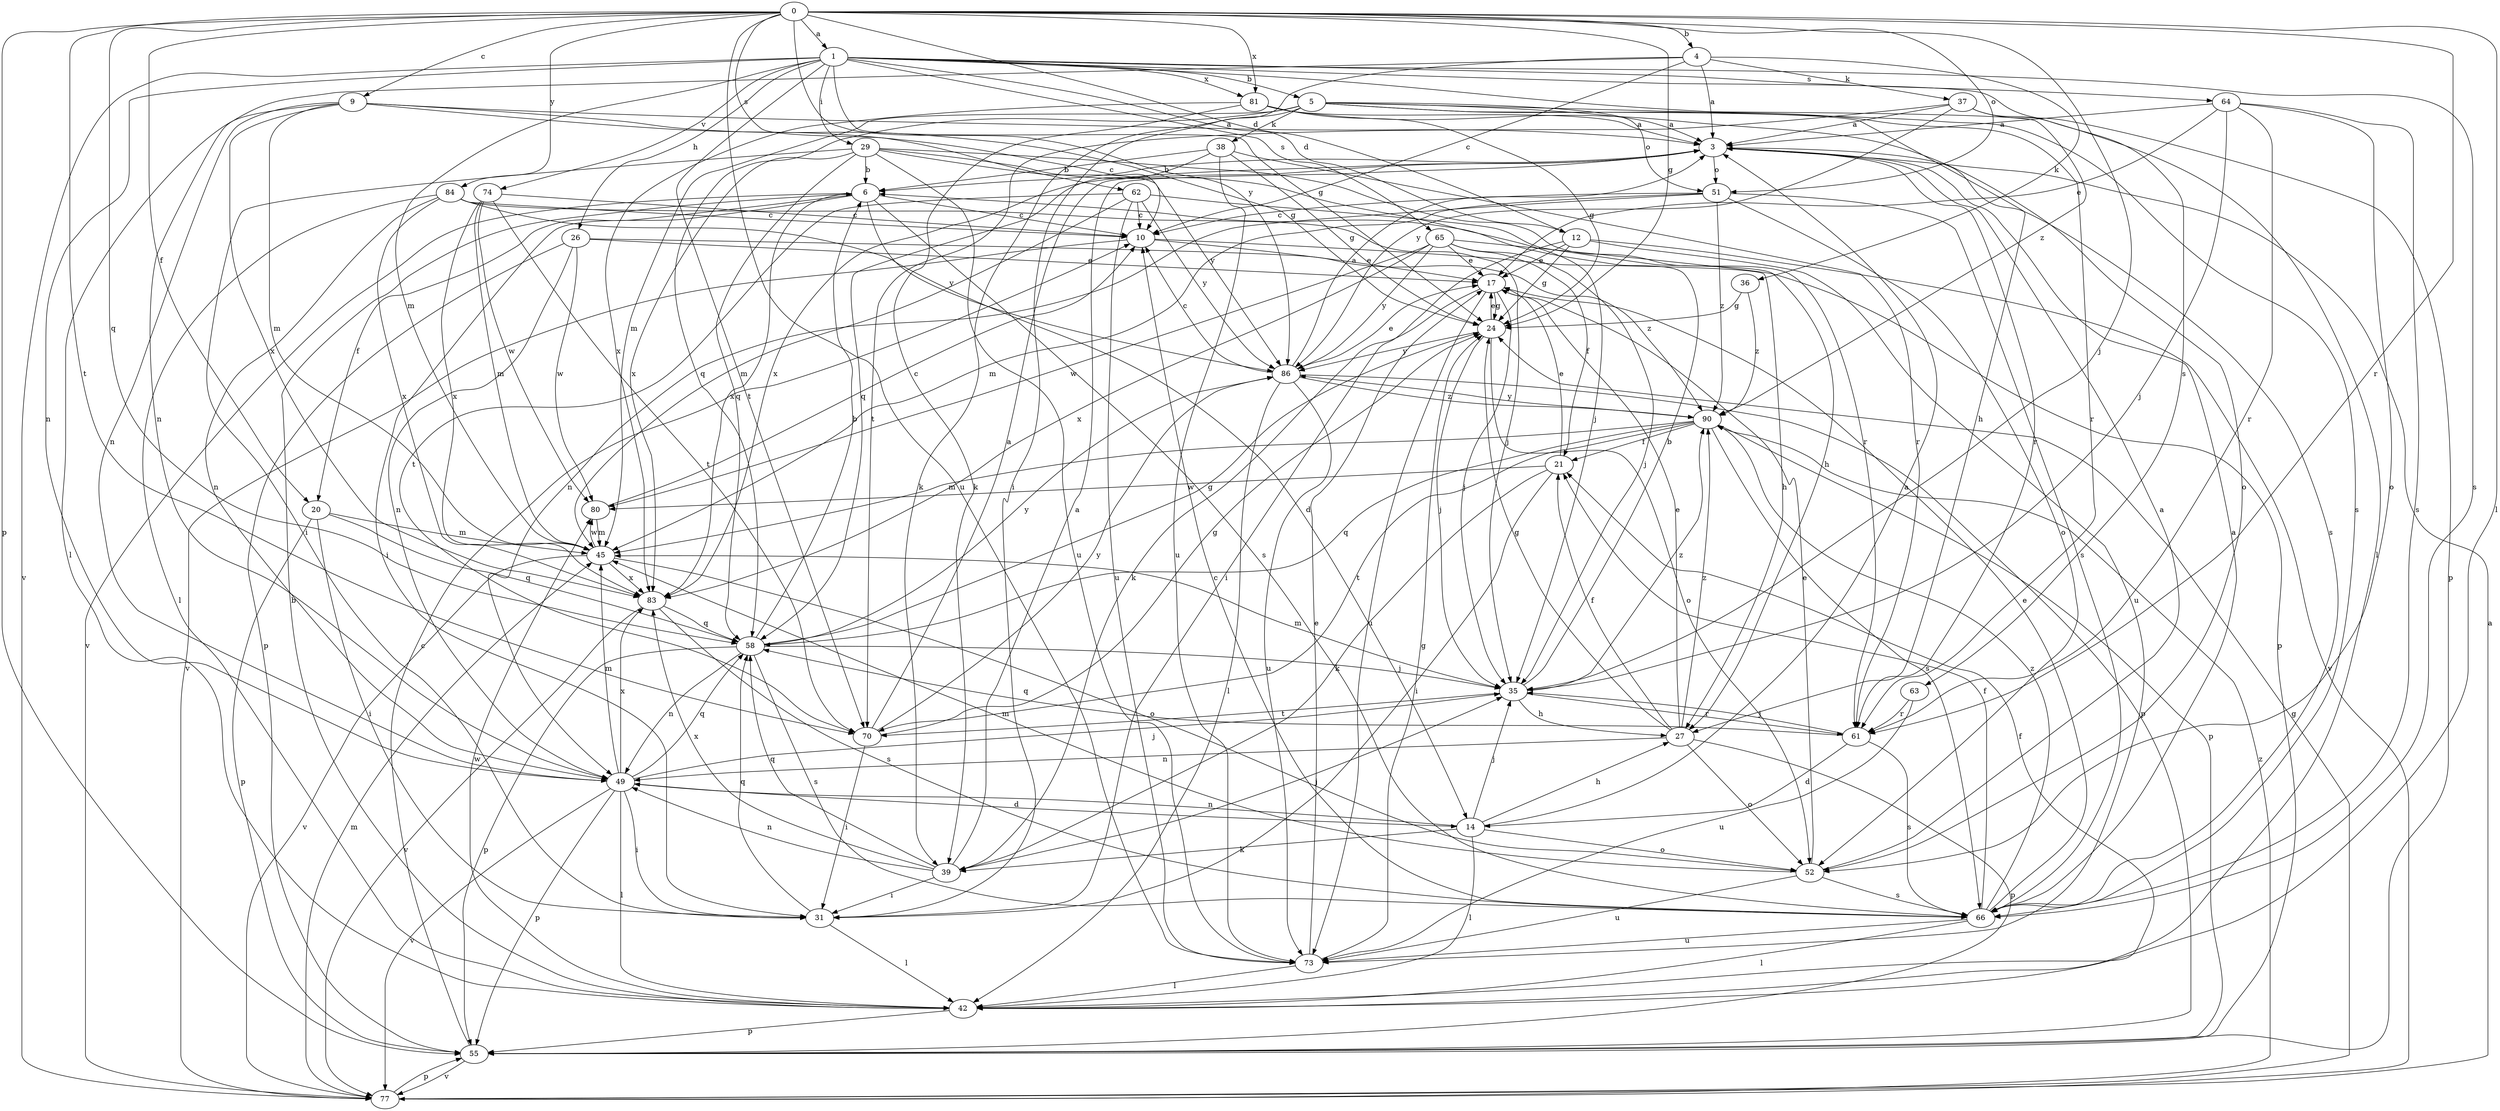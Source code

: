 strict digraph  {
0;
1;
3;
4;
5;
6;
9;
10;
12;
14;
17;
20;
21;
24;
26;
27;
29;
31;
35;
36;
37;
38;
39;
42;
45;
49;
51;
52;
55;
58;
61;
62;
63;
64;
65;
66;
70;
73;
74;
77;
80;
81;
83;
84;
86;
90;
0 -> 1  [label=a];
0 -> 4  [label=b];
0 -> 9  [label=c];
0 -> 12  [label=d];
0 -> 20  [label=f];
0 -> 24  [label=g];
0 -> 35  [label=j];
0 -> 42  [label=l];
0 -> 51  [label=o];
0 -> 55  [label=p];
0 -> 58  [label=q];
0 -> 61  [label=r];
0 -> 62  [label=s];
0 -> 70  [label=t];
0 -> 73  [label=u];
0 -> 81  [label=x];
0 -> 84  [label=y];
0 -> 86  [label=y];
1 -> 5  [label=b];
1 -> 12  [label=d];
1 -> 24  [label=g];
1 -> 26  [label=h];
1 -> 29  [label=i];
1 -> 45  [label=m];
1 -> 49  [label=n];
1 -> 63  [label=s];
1 -> 64  [label=s];
1 -> 65  [label=s];
1 -> 66  [label=s];
1 -> 70  [label=t];
1 -> 74  [label=v];
1 -> 77  [label=v];
1 -> 81  [label=x];
1 -> 90  [label=z];
3 -> 6  [label=b];
3 -> 51  [label=o];
3 -> 61  [label=r];
3 -> 66  [label=s];
3 -> 83  [label=x];
4 -> 3  [label=a];
4 -> 10  [label=c];
4 -> 31  [label=i];
4 -> 36  [label=k];
4 -> 37  [label=k];
4 -> 49  [label=n];
5 -> 3  [label=a];
5 -> 27  [label=h];
5 -> 38  [label=k];
5 -> 39  [label=k];
5 -> 45  [label=m];
5 -> 51  [label=o];
5 -> 58  [label=q];
5 -> 61  [label=r];
5 -> 66  [label=s];
6 -> 10  [label=c];
6 -> 20  [label=f];
6 -> 31  [label=i];
6 -> 66  [label=s];
6 -> 77  [label=v];
6 -> 83  [label=x];
6 -> 86  [label=y];
9 -> 3  [label=a];
9 -> 10  [label=c];
9 -> 24  [label=g];
9 -> 42  [label=l];
9 -> 45  [label=m];
9 -> 49  [label=n];
9 -> 83  [label=x];
10 -> 17  [label=e];
10 -> 27  [label=h];
10 -> 77  [label=v];
12 -> 17  [label=e];
12 -> 24  [label=g];
12 -> 31  [label=i];
12 -> 73  [label=u];
12 -> 77  [label=v];
14 -> 3  [label=a];
14 -> 27  [label=h];
14 -> 35  [label=j];
14 -> 39  [label=k];
14 -> 42  [label=l];
14 -> 49  [label=n];
14 -> 52  [label=o];
17 -> 24  [label=g];
17 -> 35  [label=j];
17 -> 39  [label=k];
17 -> 73  [label=u];
20 -> 31  [label=i];
20 -> 45  [label=m];
20 -> 55  [label=p];
20 -> 58  [label=q];
21 -> 17  [label=e];
21 -> 31  [label=i];
21 -> 39  [label=k];
21 -> 80  [label=w];
24 -> 17  [label=e];
24 -> 35  [label=j];
24 -> 52  [label=o];
24 -> 86  [label=y];
26 -> 17  [label=e];
26 -> 49  [label=n];
26 -> 55  [label=p];
26 -> 80  [label=w];
26 -> 90  [label=z];
27 -> 17  [label=e];
27 -> 21  [label=f];
27 -> 24  [label=g];
27 -> 49  [label=n];
27 -> 52  [label=o];
27 -> 55  [label=p];
27 -> 90  [label=z];
29 -> 6  [label=b];
29 -> 31  [label=i];
29 -> 35  [label=j];
29 -> 58  [label=q];
29 -> 61  [label=r];
29 -> 73  [label=u];
29 -> 83  [label=x];
29 -> 86  [label=y];
31 -> 42  [label=l];
31 -> 58  [label=q];
35 -> 6  [label=b];
35 -> 27  [label=h];
35 -> 45  [label=m];
35 -> 61  [label=r];
35 -> 70  [label=t];
35 -> 90  [label=z];
36 -> 24  [label=g];
36 -> 90  [label=z];
37 -> 3  [label=a];
37 -> 42  [label=l];
37 -> 55  [label=p];
37 -> 70  [label=t];
37 -> 86  [label=y];
38 -> 6  [label=b];
38 -> 24  [label=g];
38 -> 58  [label=q];
38 -> 61  [label=r];
38 -> 73  [label=u];
39 -> 3  [label=a];
39 -> 31  [label=i];
39 -> 35  [label=j];
39 -> 49  [label=n];
39 -> 58  [label=q];
39 -> 83  [label=x];
42 -> 6  [label=b];
42 -> 21  [label=f];
42 -> 55  [label=p];
42 -> 80  [label=w];
45 -> 52  [label=o];
45 -> 77  [label=v];
45 -> 80  [label=w];
45 -> 83  [label=x];
49 -> 14  [label=d];
49 -> 31  [label=i];
49 -> 35  [label=j];
49 -> 42  [label=l];
49 -> 45  [label=m];
49 -> 55  [label=p];
49 -> 58  [label=q];
49 -> 77  [label=v];
49 -> 83  [label=x];
51 -> 10  [label=c];
51 -> 45  [label=m];
51 -> 49  [label=n];
51 -> 52  [label=o];
51 -> 66  [label=s];
51 -> 90  [label=z];
52 -> 3  [label=a];
52 -> 17  [label=e];
52 -> 45  [label=m];
52 -> 66  [label=s];
52 -> 73  [label=u];
55 -> 10  [label=c];
55 -> 77  [label=v];
58 -> 6  [label=b];
58 -> 24  [label=g];
58 -> 35  [label=j];
58 -> 49  [label=n];
58 -> 55  [label=p];
58 -> 66  [label=s];
58 -> 86  [label=y];
61 -> 14  [label=d];
61 -> 35  [label=j];
61 -> 58  [label=q];
61 -> 66  [label=s];
62 -> 10  [label=c];
62 -> 27  [label=h];
62 -> 45  [label=m];
62 -> 70  [label=t];
62 -> 73  [label=u];
62 -> 86  [label=y];
63 -> 61  [label=r];
63 -> 73  [label=u];
64 -> 3  [label=a];
64 -> 17  [label=e];
64 -> 35  [label=j];
64 -> 52  [label=o];
64 -> 61  [label=r];
64 -> 66  [label=s];
65 -> 17  [label=e];
65 -> 21  [label=f];
65 -> 35  [label=j];
65 -> 55  [label=p];
65 -> 80  [label=w];
65 -> 83  [label=x];
65 -> 86  [label=y];
66 -> 3  [label=a];
66 -> 10  [label=c];
66 -> 17  [label=e];
66 -> 21  [label=f];
66 -> 42  [label=l];
66 -> 73  [label=u];
66 -> 90  [label=z];
70 -> 3  [label=a];
70 -> 24  [label=g];
70 -> 31  [label=i];
70 -> 86  [label=y];
73 -> 17  [label=e];
73 -> 24  [label=g];
73 -> 42  [label=l];
74 -> 10  [label=c];
74 -> 45  [label=m];
74 -> 70  [label=t];
74 -> 80  [label=w];
74 -> 83  [label=x];
77 -> 3  [label=a];
77 -> 24  [label=g];
77 -> 45  [label=m];
77 -> 55  [label=p];
77 -> 90  [label=z];
80 -> 10  [label=c];
80 -> 45  [label=m];
81 -> 3  [label=a];
81 -> 24  [label=g];
81 -> 39  [label=k];
81 -> 52  [label=o];
81 -> 83  [label=x];
83 -> 58  [label=q];
83 -> 66  [label=s];
83 -> 77  [label=v];
84 -> 10  [label=c];
84 -> 14  [label=d];
84 -> 35  [label=j];
84 -> 42  [label=l];
84 -> 49  [label=n];
84 -> 83  [label=x];
86 -> 3  [label=a];
86 -> 10  [label=c];
86 -> 17  [label=e];
86 -> 42  [label=l];
86 -> 55  [label=p];
86 -> 73  [label=u];
86 -> 90  [label=z];
90 -> 21  [label=f];
90 -> 45  [label=m];
90 -> 55  [label=p];
90 -> 58  [label=q];
90 -> 66  [label=s];
90 -> 70  [label=t];
90 -> 86  [label=y];
}
